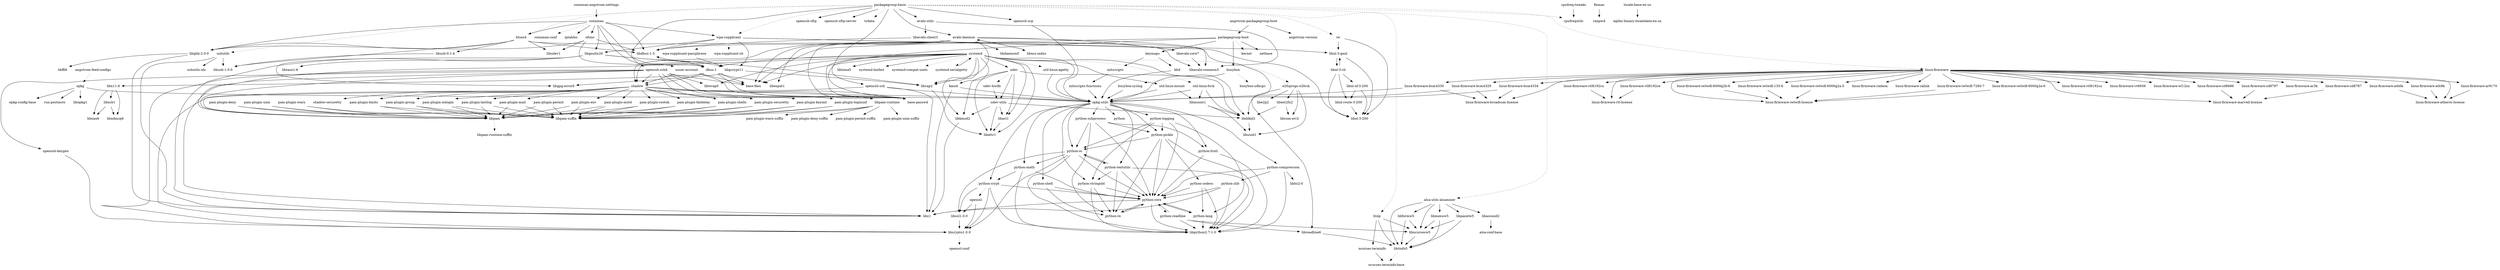 digraph depends {
    node [shape=plaintext]
"alsa-utils-alsamixer" -> "libasound2";
"alsa-utils-alsamixer" -> "libformw5";
"alsa-utils-alsamixer" -> "libmenuw5";
"alsa-utils-alsamixer" -> "libncursesw5";
"alsa-utils-alsamixer" -> "libpanelw5";
"alsa-utils-alsamixer" -> "libtinfo5";
"angstrom-feed-configs" -> "opkg" [style=dotted];
"angstrom-packagegroup-boot" -> "angstrom-version";
"angstrom-packagegroup-boot" -> "packagegroup-boot";
"avahi-daemon" -> "base-files";
"avahi-daemon" -> "base-passwd";
"avahi-daemon" -> "libavahi-common3";
"avahi-daemon" -> "libavahi-core7";
"avahi-daemon" -> "libcap2";
"avahi-daemon" -> "libdaemon0";
"avahi-daemon" -> "libdbus-1-3";
"avahi-daemon" -> "libexpat1";
"avahi-daemon" -> "libnss-mdns" [style=dotted];
"avahi-daemon" -> "shadow";
"avahi-utils" -> "libavahi-client3";
"avahi-utils" -> "libavahi-common3";
"bluez4" -> "libdbus-1-3";
"bluez4" -> "libglib-2.0-0";
"bluez4" -> "libreadline6";
"bluez4" -> "libudev1";
"bluez4" -> "libusb-0.1-4";
"bluez4" -> "libusb-1.0-0";
"busybox" -> "busybox-syslog" [style=dotted];
"busybox" -> "busybox-udhcpc" [style=dotted];
"busybox" -> "opkg-utils";
"busybox-syslog" -> "opkg-utils";
"connman" -> "bluez4";
"connman" -> "connman-conf" [style=dotted];
"connman" -> "dbus-1";
"connman" -> "iptables";
"connman" -> "libdbus-1-3";
"connman" -> "libglib-2.0-0";
"connman" -> "libgnutls26";
"connman" -> "ofono";
"connman" -> "wpa-supplicant";
"connman" -> "xuser-account";
"connman-angstrom-settings" -> "connman";
"cpufreq-tweaks" -> "cpufrequtils";
"dbus-1" -> "base-files";
"dbus-1" -> "base-passwd";
"dbus-1" -> "libdbus-1-3";
"dbus-1" -> "libexpat1";
"dbus-1" -> "libx11-6";
"dbus-1" -> "shadow";
"e2fsprogs-e2fsck" -> "libblkid1";
"e2fsprogs-e2fsck" -> "libcom-err2";
"e2fsprogs-e2fsck" -> "libe2p2";
"e2fsprogs-e2fsck" -> "libext2fs2";
"e2fsprogs-e2fsck" -> "libuuid1";
"fixmac" -> "ranpwd";
"htop" -> "libncursesw5";
"htop" -> "libtinfo5";
"htop" -> "ncurses-terminfo";
"initscripts" -> "initscripts-functions";
"initscripts-functions" -> "opkg-utils";
"iw" -> "libnl-3-200";
"iw" -> "libnl-3-genl";
"kbd" -> "opkg-utils";
"keymaps" -> "initscripts";
"keymaps" -> "kbd";
"kmod" -> "libz1";
"kmod" -> "opkg-utils";
"libacl1" -> "libattr1";
"libasound2" -> "alsa-conf-base";
"libavahi-client3" -> "libavahi-common3";
"libavahi-client3" -> "libdbus-1-3";
"libavahi-core7" -> "libavahi-common3";
"libblkid1" -> "libuuid1";
"libcap2" -> "libattr1";
"libcrypto1.0.0" -> "openssl-conf" [style=dotted];
"libdbus-1-3" -> "dbus-1" [style=dotted];
"libext2fs2" -> "libblkid1";
"libext2fs2" -> "libcom-err2";
"libformw5" -> "libncursesw5";
"libformw5" -> "libtinfo5";
"libgcrypt11" -> "libcap2";
"libgcrypt11" -> "libgpg-error0";
"libglib-2.0-0" -> "libffi6";
"libglib-2.0-0" -> "libz1";
"libgnutls26" -> "libcap2";
"libgnutls26" -> "libgcrypt11";
"libgnutls26" -> "libgpg-error0";
"libgnutls26" -> "libtasn1-6";
"libgnutls26" -> "libz1";
"libkmod2" -> "libz1";
"libmenuw5" -> "libncursesw5";
"libmenuw5" -> "libtinfo5";
"libmount1" -> "libblkid1";
"libmount1" -> "libuuid1";
"libncursesw5" -> "libtinfo5";
"libnl-3-cli" -> "libnl-3-200";
"libnl-3-cli" -> "libnl-3-genl";
"libnl-3-cli" -> "libnl-nf-3-200";
"libnl-3-cli" -> "libnl-route-3-200";
"libnl-3-genl" -> "libnl-3-200";
"libnl-3-genl" -> "libnl-3-cli";
"libnl-nf-3-200" -> "libnl-3-200";
"libnl-nf-3-200" -> "libnl-route-3-200";
"libnl-route-3-200" -> "libnl-3-200";
"libnss-mdns" -> "avahi-daemon";
"libpam" -> "libpam-runtime-suffix" [style=dotted];
"libpam-runtime" -> "libpam-suffix";
"libpam-runtime" -> "pam-plugin-deny-suffix";
"libpam-runtime" -> "pam-plugin-permit-suffix";
"libpam-runtime" -> "pam-plugin-unix-suffix";
"libpam-runtime" -> "pam-plugin-warn-suffix";
"libpanelw5" -> "libncursesw5";
"libpanelw5" -> "libtinfo5";
"libreadline6" -> "libtinfo5";
"libssl1.0.0" -> "libcrypto1.0.0";
"libtinfo5" -> "ncurses-terminfo-base" [style=dotted];
"libusb-0.1-4" -> "libusb-1.0-0";
"libx11-6" -> "libxau6";
"libx11-6" -> "libxcb1";
"libx11-6" -> "libxdmcp6";
"libxcb1" -> "libxau6";
"libxcb1" -> "libxdmcp6";
"linux-firmware" -> "linux-firmware-ar3k";
"linux-firmware" -> "linux-firmware-ar9170";
"linux-firmware" -> "linux-firmware-ath6k";
"linux-firmware" -> "linux-firmware-ath9k";
"linux-firmware" -> "linux-firmware-atheros-license";
"linux-firmware" -> "linux-firmware-bcm4329";
"linux-firmware" -> "linux-firmware-bcm4330";
"linux-firmware" -> "linux-firmware-bcm4334";
"linux-firmware" -> "linux-firmware-broadcom-license";
"linux-firmware" -> "linux-firmware-iwlwifi-135-6";
"linux-firmware" -> "linux-firmware-iwlwifi-6000g2a-5";
"linux-firmware" -> "linux-firmware-iwlwifi-6000g2a-6";
"linux-firmware" -> "linux-firmware-iwlwifi-6000g2b-6";
"linux-firmware" -> "linux-firmware-iwlwifi-7260-7";
"linux-firmware" -> "linux-firmware-iwlwifi-license";
"linux-firmware" -> "linux-firmware-marvell-license";
"linux-firmware" -> "linux-firmware-radeon";
"linux-firmware" -> "linux-firmware-ralink";
"linux-firmware" -> "linux-firmware-rtl-license";
"linux-firmware" -> "linux-firmware-rtl8192ce";
"linux-firmware" -> "linux-firmware-rtl8192cu";
"linux-firmware" -> "linux-firmware-rtl8192su";
"linux-firmware" -> "linux-firmware-sd8686";
"linux-firmware" -> "linux-firmware-sd8787";
"linux-firmware" -> "linux-firmware-sd8797";
"linux-firmware" -> "linux-firmware-vt6656";
"linux-firmware" -> "linux-firmware-wl12xx";
"linux-firmware-ar9170" -> "linux-firmware-atheros-license";
"linux-firmware-ath6k" -> "linux-firmware-atheros-license";
"linux-firmware-ath9k" -> "linux-firmware-atheros-license";
"linux-firmware-bcm4329" -> "linux-firmware-broadcom-license";
"linux-firmware-bcm4329" -> "opkg-utils";
"linux-firmware-bcm4330" -> "linux-firmware-broadcom-license";
"linux-firmware-bcm4330" -> "opkg-utils";
"linux-firmware-bcm4334" -> "linux-firmware-broadcom-license";
"linux-firmware-bcm4334" -> "opkg-utils";
"linux-firmware-iwlwifi-135-6" -> "linux-firmware-iwlwifi-license";
"linux-firmware-iwlwifi-6000g2a-5" -> "linux-firmware-iwlwifi-license";
"linux-firmware-iwlwifi-6000g2a-6" -> "linux-firmware-iwlwifi-license";
"linux-firmware-iwlwifi-6000g2b-6" -> "linux-firmware-iwlwifi-license";
"linux-firmware-iwlwifi-7260-7" -> "linux-firmware-iwlwifi-license";
"linux-firmware-rtl8192ce" -> "linux-firmware-rtl-license";
"linux-firmware-rtl8192cu" -> "linux-firmware-rtl-license";
"linux-firmware-sd8686" -> "linux-firmware-marvell-license";
"linux-firmware-sd8787" -> "linux-firmware-marvell-license";
"linux-firmware-sd8797" -> "linux-firmware-marvell-license";
"locale-base-en-us" -> "eglibc-binary-localedata-en-us";
"ncurses-terminfo" -> "ncurses-terminfo-base";
"ofono" -> "dbus-1";
"ofono" -> "libdbus-1-3";
"ofono" -> "libglib-2.0-0";
"ofono" -> "libudev1";
"openssh-keygen" -> "libcrypto1.0.0";
"openssh-scp" -> "opkg-utils";
"openssh-ssh" -> "libcrypto1.0.0";
"openssh-ssh" -> "libz1";
"openssh-ssh" -> "opkg-utils";
"openssh-sshd" -> "base-files";
"openssh-sshd" -> "base-passwd";
"openssh-sshd" -> "libcrypto1.0.0";
"openssh-sshd" -> "libpam";
"openssh-sshd" -> "libwrap0";
"openssh-sshd" -> "libz1";
"openssh-sshd" -> "openssh-keygen";
"openssh-sshd" -> "pam-plugin-keyinit";
"openssh-sshd" -> "pam-plugin-loginuid";
"openssh-sshd" -> "shadow";
"openssl" -> "libcrypto1.0.0";
"openssl" -> "libssl1.0.0";
"opkg" -> "libopkg1";
"opkg" -> "opkg-config-base";
"opkg" -> "opkg-utils";
"opkg" -> "run-postinsts";
"opkg-utils" -> "python";
"opkg-utils" -> "python-compression";
"opkg-utils" -> "python-crypt";
"opkg-utils" -> "python-fcntl";
"opkg-utils" -> "python-io";
"opkg-utils" -> "python-logging";
"opkg-utils" -> "python-math";
"opkg-utils" -> "python-pickle";
"opkg-utils" -> "python-shell";
"opkg-utils" -> "python-stringold";
"opkg-utils" -> "python-subprocess";
"opkg-utils" -> "python-textutils";
"packagegroup-basic" -> "alsa-utils-alsamixer" [style=dotted];
"packagegroup-basic" -> "avahi-daemon";
"packagegroup-basic" -> "avahi-utils";
"packagegroup-basic" -> "bluez4" [style=dotted];
"packagegroup-basic" -> "cpufrequtils" [style=dotted];
"packagegroup-basic" -> "htop" [style=dotted];
"packagegroup-basic" -> "iw" [style=dotted];
"packagegroup-basic" -> "linux-firmware" [style=dotted];
"packagegroup-basic" -> "openssh-scp";
"packagegroup-basic" -> "openssh-sftp";
"packagegroup-basic" -> "openssh-sftp-server";
"packagegroup-basic" -> "openssh-ssh";
"packagegroup-basic" -> "openssh-sshd";
"packagegroup-basic" -> "tzdata" [style=dotted];
"packagegroup-basic" -> "usbutils" [style=dotted];
"packagegroup-basic" -> "wpa-supplicant" [style=dotted];
"packagegroup-boot" -> "base-files";
"packagegroup-boot" -> "base-passwd";
"packagegroup-boot" -> "busybox";
"packagegroup-boot" -> "kernel" [style=dotted];
"packagegroup-boot" -> "keymaps";
"packagegroup-boot" -> "netbase";
"pam-plugin-deny" -> "libpam";
"pam-plugin-deny" -> "libpam-suffix";
"pam-plugin-env" -> "libpam";
"pam-plugin-env" -> "libpam-suffix";
"pam-plugin-faildelay" -> "libpam";
"pam-plugin-faildelay" -> "libpam-suffix";
"pam-plugin-group" -> "libpam";
"pam-plugin-group" -> "libpam-suffix";
"pam-plugin-keyinit" -> "libpam";
"pam-plugin-keyinit" -> "libpam-suffix";
"pam-plugin-lastlog" -> "libpam";
"pam-plugin-lastlog" -> "libpam-suffix";
"pam-plugin-limits" -> "libpam";
"pam-plugin-limits" -> "libpam-suffix";
"pam-plugin-loginuid" -> "libpam";
"pam-plugin-loginuid" -> "libpam-suffix";
"pam-plugin-mail" -> "libpam";
"pam-plugin-mail" -> "libpam-suffix";
"pam-plugin-motd" -> "libpam";
"pam-plugin-motd" -> "libpam-suffix";
"pam-plugin-nologin" -> "libpam";
"pam-plugin-nologin" -> "libpam-suffix";
"pam-plugin-permit" -> "libpam";
"pam-plugin-permit" -> "libpam-suffix";
"pam-plugin-rootok" -> "libpam";
"pam-plugin-rootok" -> "libpam-suffix";
"pam-plugin-securetty" -> "libpam";
"pam-plugin-securetty" -> "libpam-suffix";
"pam-plugin-shells" -> "libpam";
"pam-plugin-shells" -> "libpam-suffix";
"pam-plugin-unix" -> "libpam";
"pam-plugin-unix" -> "libpam-suffix";
"pam-plugin-warn" -> "libpam";
"pam-plugin-warn" -> "libpam-suffix";
"python-codecs" -> "libpython2.7-1.0";
"python-codecs" -> "python-core";
"python-codecs" -> "python-lang";
"python-compression" -> "libbz2-0";
"python-compression" -> "libpython2.7-1.0";
"python-compression" -> "python-core";
"python-compression" -> "python-zlib";
"python-core" -> "libpython2.7-1.0";
"python-core" -> "libz1";
"python-core" -> "python-lang";
"python-core" -> "python-re";
"python-core" -> "python-readline" [style=dotted];
"python-crypt" -> "libcrypto1.0.0";
"python-crypt" -> "libpython2.7-1.0";
"python-crypt" -> "libssl1.0.0";
"python-crypt" -> "openssl" [style=dotted];
"python-crypt" -> "python-core";
"python-fcntl" -> "libpython2.7-1.0";
"python-fcntl" -> "python-core";
"python-io" -> "libcrypto1.0.0";
"python-io" -> "libpython2.7-1.0";
"python-io" -> "libssl1.0.0";
"python-io" -> "python-core";
"python-io" -> "python-math";
"python-io" -> "python-textutils";
"python-lang" -> "libpython2.7-1.0";
"python-lang" -> "python-core";
"python-logging" -> "python-core";
"python-logging" -> "python-io";
"python-logging" -> "python-lang";
"python-logging" -> "python-pickle";
"python-logging" -> "python-stringold";
"python-math" -> "libpython2.7-1.0";
"python-math" -> "python-core";
"python-math" -> "python-crypt";
"python-pickle" -> "libpython2.7-1.0";
"python-pickle" -> "python-codecs";
"python-pickle" -> "python-core";
"python-pickle" -> "python-io";
"python-pickle" -> "python-re";
"python-re" -> "python-core";
"python-readline" -> "libncursesw5";
"python-readline" -> "libpython2.7-1.0";
"python-readline" -> "libreadline6";
"python-readline" -> "python-core";
"python-shell" -> "python-core";
"python-shell" -> "python-re";
"python-stringold" -> "libpython2.7-1.0";
"python-stringold" -> "python-core";
"python-stringold" -> "python-re";
"python-subprocess" -> "python-core";
"python-subprocess" -> "python-fcntl";
"python-subprocess" -> "python-io";
"python-subprocess" -> "python-pickle";
"python-subprocess" -> "python-re";
"python-textutils" -> "libpython2.7-1.0";
"python-textutils" -> "python-core";
"python-textutils" -> "python-io";
"python-textutils" -> "python-re";
"python-textutils" -> "python-stringold";
"python-zlib" -> "libpython2.7-1.0";
"python-zlib" -> "libz1";
"python-zlib" -> "python-core";
"shadow" -> "base-passwd";
"shadow" -> "libpam";
"shadow" -> "libpam-runtime";
"shadow" -> "opkg-utils";
"shadow" -> "pam-plugin-env";
"shadow" -> "pam-plugin-faildelay";
"shadow" -> "pam-plugin-group";
"shadow" -> "pam-plugin-lastlog";
"shadow" -> "pam-plugin-limits";
"shadow" -> "pam-plugin-mail";
"shadow" -> "pam-plugin-motd";
"shadow" -> "pam-plugin-nologin";
"shadow" -> "pam-plugin-rootok";
"shadow" -> "pam-plugin-securetty";
"shadow" -> "pam-plugin-shells";
"shadow" -> "shadow-securetty";
"systemd" -> "base-files";
"systemd" -> "base-passwd";
"systemd" -> "dbus-1";
"systemd" -> "e2fsprogs-e2fsck" [style=dotted];
"systemd" -> "kmod";
"systemd" -> "libacl1";
"systemd" -> "libattr1";
"systemd" -> "libblkid1";
"systemd" -> "libcap2";
"systemd" -> "libkmod2";
"systemd" -> "liblzma5";
"systemd" -> "libpam";
"systemd" -> "libwrap0";
"systemd" -> "opkg-utils";
"systemd" -> "shadow";
"systemd" -> "systemd-binfmt";
"systemd" -> "systemd-compat-units" [style=dotted];
"systemd" -> "systemd-serialgetty" [style=dotted];
"systemd" -> "udev";
"systemd" -> "util-linux-agetty" [style=dotted];
"systemd" -> "util-linux-fsck" [style=dotted];
"systemd" -> "util-linux-mount";
"systemd-serialgetty" -> "systemd";
"udev" -> "libacl1";
"udev" -> "libattr1";
"udev" -> "libblkid1";
"udev" -> "libkmod2";
"udev" -> "udev-hwdb" [style=dotted];
"udev" -> "udev-utils";
"udev-hwdb" -> "udev-utils";
"udev-utils" -> "libacl1";
"udev-utils" -> "libattr1";
"udev-utils" -> "libblkid1";
"udev-utils" -> "libkmod2";
"usbutils" -> "libusb-1.0-0";
"usbutils" -> "libz1";
"usbutils" -> "usbutils-ids";
"util-linux-agetty" -> "opkg-utils";
"util-linux-fsck" -> "libblkid1";
"util-linux-fsck" -> "libmount1";
"util-linux-fsck" -> "opkg-utils";
"util-linux-mount" -> "libmount1";
"util-linux-mount" -> "opkg-utils";
"wpa-supplicant" -> "libdbus-1-3";
"wpa-supplicant" -> "libgcrypt11";
"wpa-supplicant" -> "libgnutls26";
"wpa-supplicant" -> "libnl-3-200";
"wpa-supplicant" -> "libnl-3-genl";
"wpa-supplicant" -> "wpa-supplicant-cli" [style=dotted];
"wpa-supplicant" -> "wpa-supplicant-passphrase" [style=dotted];
"wpa-supplicant-passphrase" -> "libgcrypt11";
"xuser-account" -> "base-files";
"xuser-account" -> "base-passwd";
"xuser-account" -> "shadow";
}
